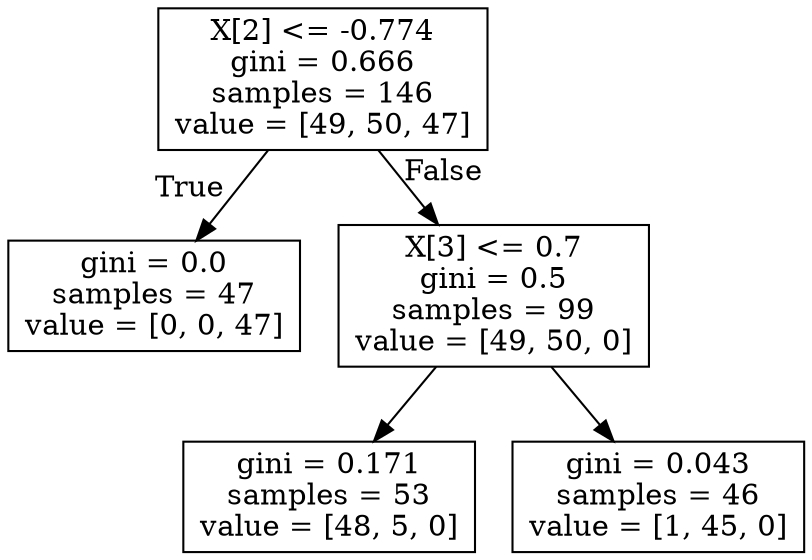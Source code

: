 digraph Tree {
node [shape=box] ;
0 [label="X[2] <= -0.774\ngini = 0.666\nsamples = 146\nvalue = [49, 50, 47]"] ;
1 [label="gini = 0.0\nsamples = 47\nvalue = [0, 0, 47]"] ;
0 -> 1 [labeldistance=2.5, labelangle=45, headlabel="True"] ;
2 [label="X[3] <= 0.7\ngini = 0.5\nsamples = 99\nvalue = [49, 50, 0]"] ;
0 -> 2 [labeldistance=2.5, labelangle=-45, headlabel="False"] ;
3 [label="gini = 0.171\nsamples = 53\nvalue = [48, 5, 0]"] ;
2 -> 3 ;
4 [label="gini = 0.043\nsamples = 46\nvalue = [1, 45, 0]"] ;
2 -> 4 ;
}